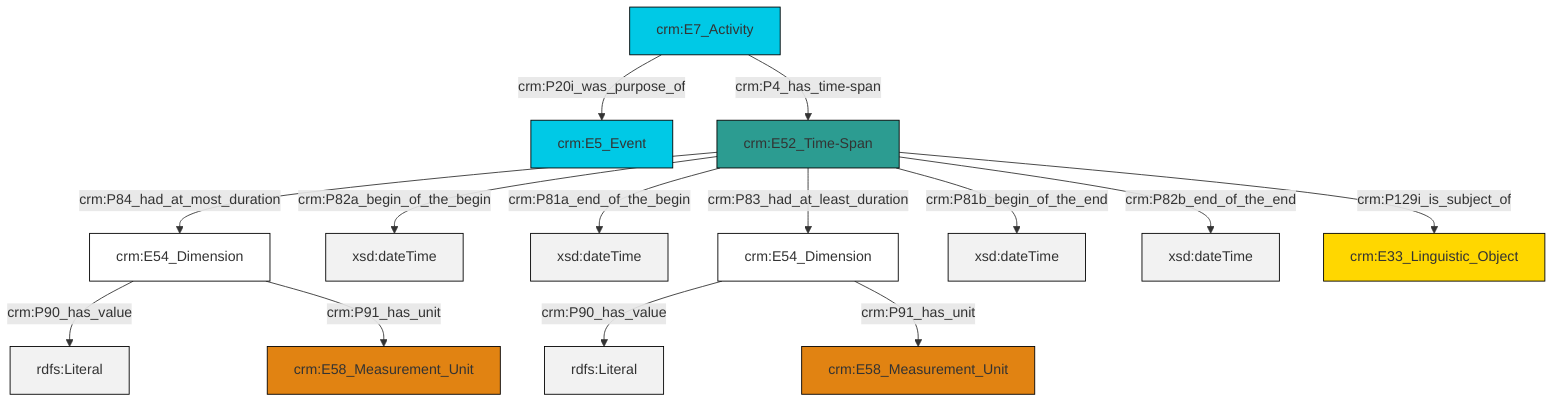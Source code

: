 graph TD
classDef Literal fill:#f2f2f2,stroke:#000000;
classDef CRM_Entity fill:#FFFFFF,stroke:#000000;
classDef Temporal_Entity fill:#00C9E6, stroke:#000000;
classDef Type fill:#E18312, stroke:#000000;
classDef Time-Span fill:#2C9C91, stroke:#000000;
classDef Appellation fill:#FFEB7F, stroke:#000000;
classDef Place fill:#008836, stroke:#000000;
classDef Persistent_Item fill:#B266B2, stroke:#000000;
classDef Conceptual_Object fill:#FFD700, stroke:#000000;
classDef Physical_Thing fill:#D2B48C, stroke:#000000;
classDef Actor fill:#f58aad, stroke:#000000;
classDef PC_Classes fill:#4ce600, stroke:#000000;
classDef Multi fill:#cccccc,stroke:#000000;

4["crm:E7_Activity"]:::Temporal_Entity -->|crm:P20i_was_purpose_of| 5["crm:E5_Event"]:::Temporal_Entity
6["crm:E52_Time-Span"]:::Time-Span -->|crm:P82a_begin_of_the_begin| 7[xsd:dateTime]:::Literal
6["crm:E52_Time-Span"]:::Time-Span -->|crm:P81a_end_of_the_begin| 8[xsd:dateTime]:::Literal
10["crm:E54_Dimension"]:::CRM_Entity -->|crm:P90_has_value| 11[rdfs:Literal]:::Literal
6["crm:E52_Time-Span"]:::Time-Span -->|crm:P81b_begin_of_the_end| 12[xsd:dateTime]:::Literal
4["crm:E7_Activity"]:::Temporal_Entity -->|crm:P4_has_time-span| 6["crm:E52_Time-Span"]:::Time-Span
6["crm:E52_Time-Span"]:::Time-Span -->|crm:P82b_end_of_the_end| 17[xsd:dateTime]:::Literal
6["crm:E52_Time-Span"]:::Time-Span -->|crm:P129i_is_subject_of| 18["crm:E33_Linguistic_Object"]:::Conceptual_Object
6["crm:E52_Time-Span"]:::Time-Span -->|crm:P84_had_at_most_duration| 0["crm:E54_Dimension"]:::CRM_Entity
6["crm:E52_Time-Span"]:::Time-Span -->|crm:P83_had_at_least_duration| 10["crm:E54_Dimension"]:::CRM_Entity
0["crm:E54_Dimension"]:::CRM_Entity -->|crm:P90_has_value| 20[rdfs:Literal]:::Literal
10["crm:E54_Dimension"]:::CRM_Entity -->|crm:P91_has_unit| 13["crm:E58_Measurement_Unit"]:::Type
0["crm:E54_Dimension"]:::CRM_Entity -->|crm:P91_has_unit| 2["crm:E58_Measurement_Unit"]:::Type